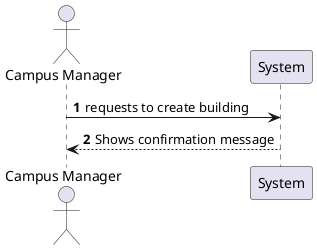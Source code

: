 @startuml

autonumber
actor "Campus Manager" as CM

CM -> System: requests to create building
CM <-- System: Shows confirmation message


@enduml
